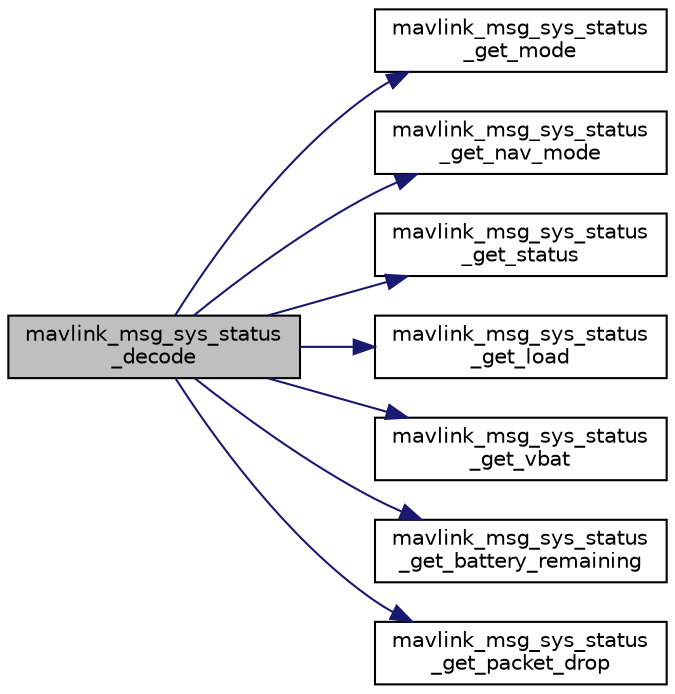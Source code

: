 digraph "mavlink_msg_sys_status_decode"
{
 // INTERACTIVE_SVG=YES
  edge [fontname="Helvetica",fontsize="10",labelfontname="Helvetica",labelfontsize="10"];
  node [fontname="Helvetica",fontsize="10",shape=record];
  rankdir="LR";
  Node1 [label="mavlink_msg_sys_status\l_decode",height=0.2,width=0.4,color="black", fillcolor="grey75", style="filled" fontcolor="black"];
  Node1 -> Node2 [color="midnightblue",fontsize="10",style="solid",fontname="Helvetica"];
  Node2 [label="mavlink_msg_sys_status\l_get_mode",height=0.2,width=0.4,color="black", fillcolor="white", style="filled",URL="$v0_89_2common_2mavlink__msg__sys__status_8h.html#a4288007ff745753adda49a6434e2e699",tooltip="Send a sys_status message. "];
  Node1 -> Node3 [color="midnightblue",fontsize="10",style="solid",fontname="Helvetica"];
  Node3 [label="mavlink_msg_sys_status\l_get_nav_mode",height=0.2,width=0.4,color="black", fillcolor="white", style="filled",URL="$v0_89_2common_2mavlink__msg__sys__status_8h.html#a677d34da6536d48c057763247f0da851",tooltip="Get field nav_mode from sys_status message. "];
  Node1 -> Node4 [color="midnightblue",fontsize="10",style="solid",fontname="Helvetica"];
  Node4 [label="mavlink_msg_sys_status\l_get_status",height=0.2,width=0.4,color="black", fillcolor="white", style="filled",URL="$v0_89_2common_2mavlink__msg__sys__status_8h.html#a729c0b2626be57e02414d3e90513998f",tooltip="Get field status from sys_status message. "];
  Node1 -> Node5 [color="midnightblue",fontsize="10",style="solid",fontname="Helvetica"];
  Node5 [label="mavlink_msg_sys_status\l_get_load",height=0.2,width=0.4,color="black", fillcolor="white", style="filled",URL="$v0_89_2common_2mavlink__msg__sys__status_8h.html#aae7c31ca678091587ef13c0e269b4a95",tooltip="Get field load from sys_status message. "];
  Node1 -> Node6 [color="midnightblue",fontsize="10",style="solid",fontname="Helvetica"];
  Node6 [label="mavlink_msg_sys_status\l_get_vbat",height=0.2,width=0.4,color="black", fillcolor="white", style="filled",URL="$v0_89_2common_2mavlink__msg__sys__status_8h.html#ac566a9cc325a6f13f7aed1bd6cce90f0",tooltip="Get field vbat from sys_status message. "];
  Node1 -> Node7 [color="midnightblue",fontsize="10",style="solid",fontname="Helvetica"];
  Node7 [label="mavlink_msg_sys_status\l_get_battery_remaining",height=0.2,width=0.4,color="black", fillcolor="white", style="filled",URL="$v0_89_2common_2mavlink__msg__sys__status_8h.html#a7f15d40daa20c449354079cf73ecb85a",tooltip="Get field battery_remaining from sys_status message. "];
  Node1 -> Node8 [color="midnightblue",fontsize="10",style="solid",fontname="Helvetica"];
  Node8 [label="mavlink_msg_sys_status\l_get_packet_drop",height=0.2,width=0.4,color="black", fillcolor="white", style="filled",URL="$v0_89_2common_2mavlink__msg__sys__status_8h.html#a6ec534b1f734595d50bdc7cb3edfa50a",tooltip="Get field packet_drop from sys_status message. "];
}

